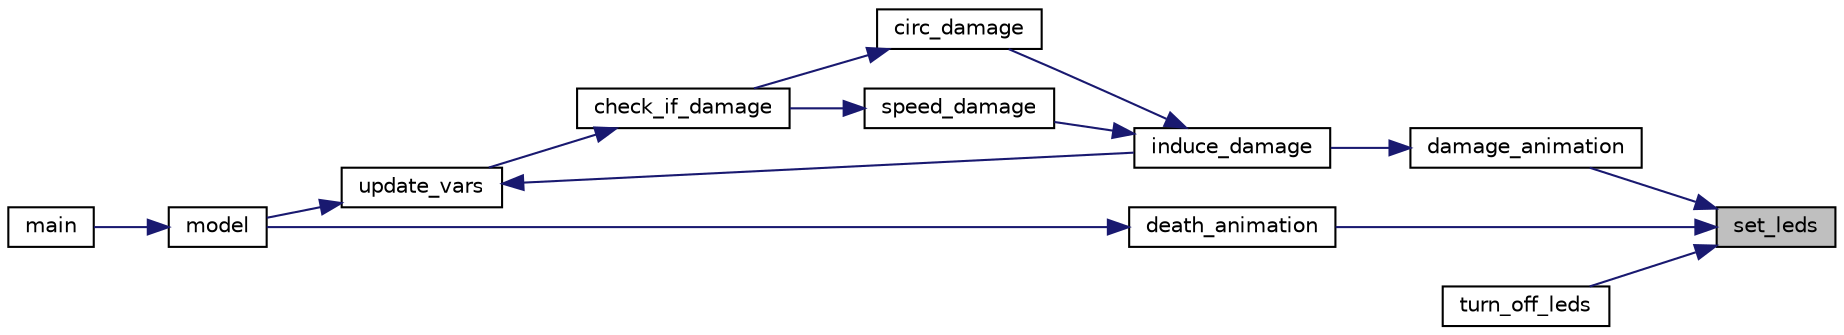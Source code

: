 digraph "set_leds"
{
 // LATEX_PDF_SIZE
  edge [fontname="Helvetica",fontsize="10",labelfontname="Helvetica",labelfontsize="10"];
  node [fontname="Helvetica",fontsize="10",shape=record];
  rankdir="RL";
  Node1 [label="set_leds",height=0.2,width=0.4,color="black", fillcolor="grey75", style="filled", fontcolor="black",tooltip="function that set color for 4 robot leds"];
  Node1 -> Node2 [dir="back",color="midnightblue",fontsize="10",style="solid",fontname="Helvetica"];
  Node2 [label="damage_animation",height=0.2,width=0.4,color="black", fillcolor="white", style="filled",URL="$model_8c.html#ae44811dea0e1843c571619d692a463ac",tooltip="function that make animation when robot has damage"];
  Node2 -> Node3 [dir="back",color="midnightblue",fontsize="10",style="solid",fontname="Helvetica"];
  Node3 [label="induce_damage",height=0.2,width=0.4,color="black", fillcolor="white", style="filled",URL="$model_8c.html#ad3bb390d68f40aaee86dbed19b15218c",tooltip="function that decrease physiological variable for integrity"];
  Node3 -> Node4 [dir="back",color="midnightblue",fontsize="10",style="solid",fontname="Helvetica"];
  Node4 [label="circ_damage",height=0.2,width=0.4,color="black", fillcolor="white", style="filled",URL="$model_8c.html#a045b7ae19635db4c0c565677d9cd3071",tooltip="function that compute circulare based damage"];
  Node4 -> Node5 [dir="back",color="midnightblue",fontsize="10",style="solid",fontname="Helvetica"];
  Node5 [label="check_if_damage",height=0.2,width=0.4,color="black", fillcolor="white", style="filled",URL="$model_8c.html#a9772aee7d0e45a3f4927f4df78ee5ed7",tooltip="function that check if there is damage based on two types of damage"];
  Node5 -> Node6 [dir="back",color="midnightblue",fontsize="10",style="solid",fontname="Helvetica"];
  Node6 [label="update_vars",height=0.2,width=0.4,color="black", fillcolor="white", style="filled",URL="$model_8c.html#ab5b9c8b8ad9d20f047d6ff2ba808dacc",tooltip="function that update the internal variables, compute deficits, cues and motivation"];
  Node6 -> Node3 [dir="back",color="midnightblue",fontsize="10",style="solid",fontname="Helvetica"];
  Node6 -> Node7 [dir="back",color="midnightblue",fontsize="10",style="solid",fontname="Helvetica"];
  Node7 [label="model",height=0.2,width=0.4,color="black", fillcolor="white", style="filled",URL="$model_8c.html#afff2d3c32d3cf9812c2844d012a17142",tooltip="Robot model based on our work."];
  Node7 -> Node8 [dir="back",color="midnightblue",fontsize="10",style="solid",fontname="Helvetica"];
  Node8 [label="main",height=0.2,width=0.4,color="black", fillcolor="white", style="filled",URL="$model_8c.html#a0ddf1224851353fc92bfbff6f499fa97",tooltip="Main program function."];
  Node3 -> Node9 [dir="back",color="midnightblue",fontsize="10",style="solid",fontname="Helvetica"];
  Node9 [label="speed_damage",height=0.2,width=0.4,color="black", fillcolor="white", style="filled",URL="$model_8c.html#aff392d961d3f5d759aa041d27780a848",tooltip="function that compute speed based damage"];
  Node9 -> Node5 [dir="back",color="midnightblue",fontsize="10",style="solid",fontname="Helvetica"];
  Node1 -> Node10 [dir="back",color="midnightblue",fontsize="10",style="solid",fontname="Helvetica"];
  Node10 [label="death_animation",height=0.2,width=0.4,color="black", fillcolor="white", style="filled",URL="$model_8c.html#a13b684a14e79f0144fbfdbd71bb6bc6e",tooltip="function that make animation for death"];
  Node10 -> Node7 [dir="back",color="midnightblue",fontsize="10",style="solid",fontname="Helvetica"];
  Node1 -> Node11 [dir="back",color="midnightblue",fontsize="10",style="solid",fontname="Helvetica"];
  Node11 [label="turn_off_leds",height=0.2,width=0.4,color="black", fillcolor="white", style="filled",URL="$model_8c.html#acfb70eef697ff0c61b7a04fd7bb857ba",tooltip="function that turn of all leds"];
}
